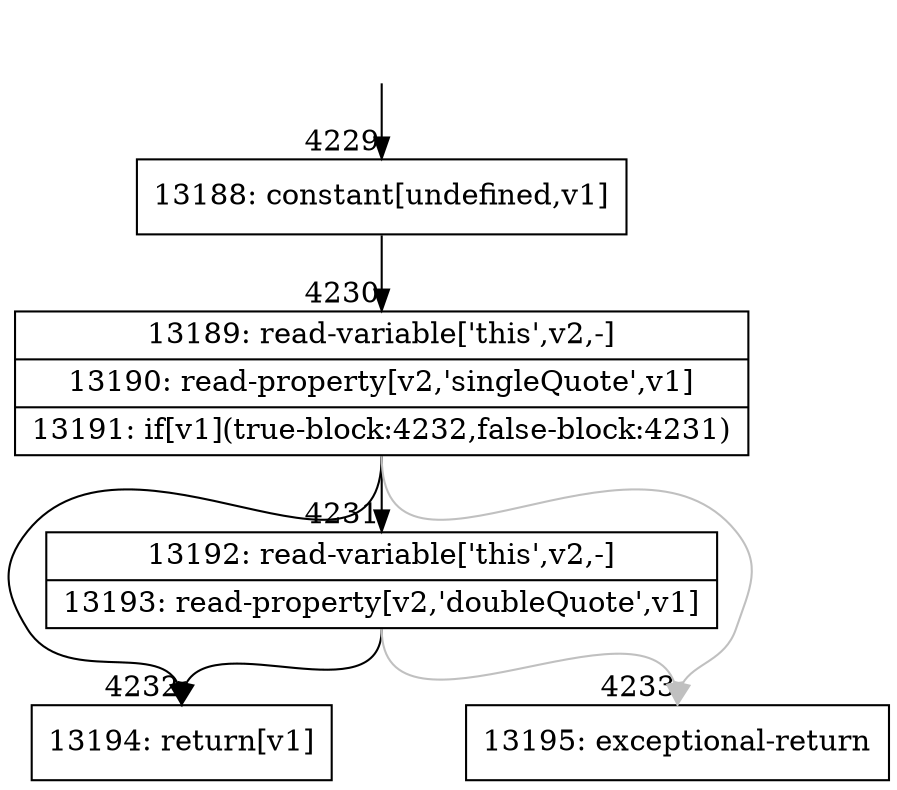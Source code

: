 digraph {
rankdir="TD"
BB_entry251[shape=none,label=""];
BB_entry251 -> BB4229 [tailport=s, headport=n, headlabel="    4229"]
BB4229 [shape=record label="{13188: constant[undefined,v1]}" ] 
BB4229 -> BB4230 [tailport=s, headport=n, headlabel="      4230"]
BB4230 [shape=record label="{13189: read-variable['this',v2,-]|13190: read-property[v2,'singleQuote',v1]|13191: if[v1](true-block:4232,false-block:4231)}" ] 
BB4230 -> BB4232 [tailport=s, headport=n, headlabel="      4232"]
BB4230 -> BB4231 [tailport=s, headport=n, headlabel="      4231"]
BB4230 -> BB4233 [tailport=s, headport=n, color=gray, headlabel="      4233"]
BB4231 [shape=record label="{13192: read-variable['this',v2,-]|13193: read-property[v2,'doubleQuote',v1]}" ] 
BB4231 -> BB4232 [tailport=s, headport=n]
BB4231 -> BB4233 [tailport=s, headport=n, color=gray]
BB4232 [shape=record label="{13194: return[v1]}" ] 
BB4233 [shape=record label="{13195: exceptional-return}" ] 
//#$~ 4331
}
